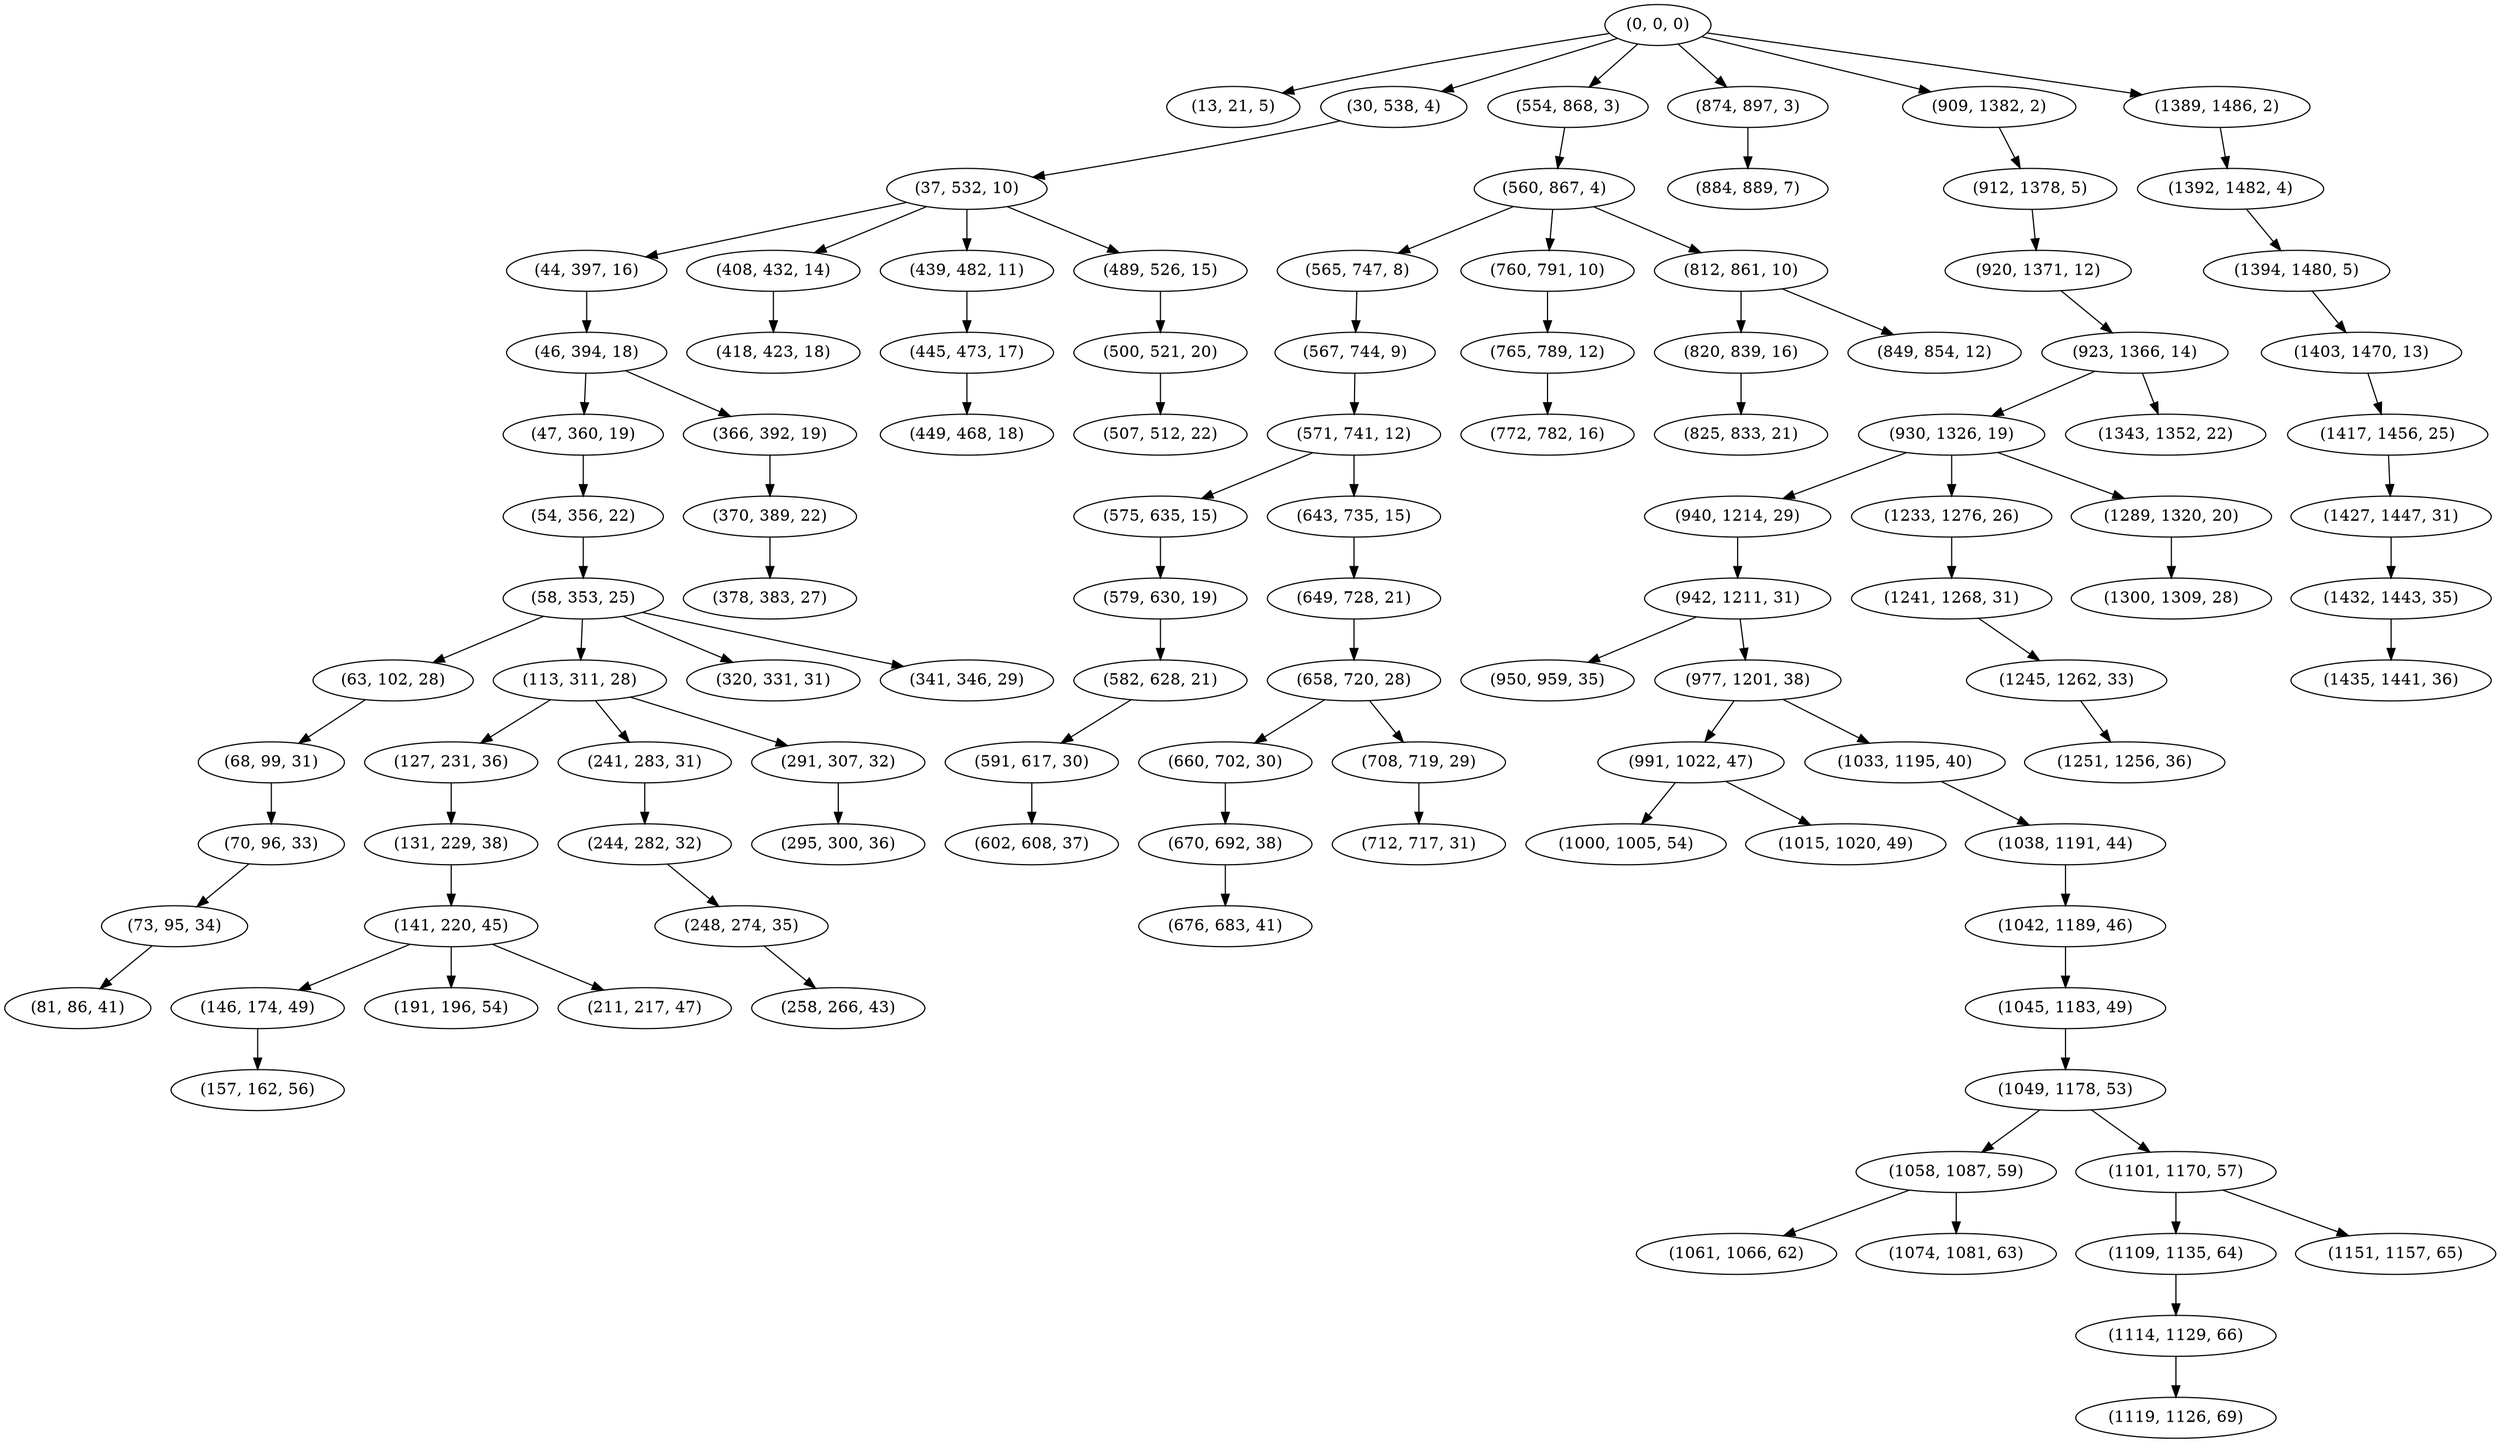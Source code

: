 digraph tree {
    "(0, 0, 0)";
    "(13, 21, 5)";
    "(30, 538, 4)";
    "(37, 532, 10)";
    "(44, 397, 16)";
    "(46, 394, 18)";
    "(47, 360, 19)";
    "(54, 356, 22)";
    "(58, 353, 25)";
    "(63, 102, 28)";
    "(68, 99, 31)";
    "(70, 96, 33)";
    "(73, 95, 34)";
    "(81, 86, 41)";
    "(113, 311, 28)";
    "(127, 231, 36)";
    "(131, 229, 38)";
    "(141, 220, 45)";
    "(146, 174, 49)";
    "(157, 162, 56)";
    "(191, 196, 54)";
    "(211, 217, 47)";
    "(241, 283, 31)";
    "(244, 282, 32)";
    "(248, 274, 35)";
    "(258, 266, 43)";
    "(291, 307, 32)";
    "(295, 300, 36)";
    "(320, 331, 31)";
    "(341, 346, 29)";
    "(366, 392, 19)";
    "(370, 389, 22)";
    "(378, 383, 27)";
    "(408, 432, 14)";
    "(418, 423, 18)";
    "(439, 482, 11)";
    "(445, 473, 17)";
    "(449, 468, 18)";
    "(489, 526, 15)";
    "(500, 521, 20)";
    "(507, 512, 22)";
    "(554, 868, 3)";
    "(560, 867, 4)";
    "(565, 747, 8)";
    "(567, 744, 9)";
    "(571, 741, 12)";
    "(575, 635, 15)";
    "(579, 630, 19)";
    "(582, 628, 21)";
    "(591, 617, 30)";
    "(602, 608, 37)";
    "(643, 735, 15)";
    "(649, 728, 21)";
    "(658, 720, 28)";
    "(660, 702, 30)";
    "(670, 692, 38)";
    "(676, 683, 41)";
    "(708, 719, 29)";
    "(712, 717, 31)";
    "(760, 791, 10)";
    "(765, 789, 12)";
    "(772, 782, 16)";
    "(812, 861, 10)";
    "(820, 839, 16)";
    "(825, 833, 21)";
    "(849, 854, 12)";
    "(874, 897, 3)";
    "(884, 889, 7)";
    "(909, 1382, 2)";
    "(912, 1378, 5)";
    "(920, 1371, 12)";
    "(923, 1366, 14)";
    "(930, 1326, 19)";
    "(940, 1214, 29)";
    "(942, 1211, 31)";
    "(950, 959, 35)";
    "(977, 1201, 38)";
    "(991, 1022, 47)";
    "(1000, 1005, 54)";
    "(1015, 1020, 49)";
    "(1033, 1195, 40)";
    "(1038, 1191, 44)";
    "(1042, 1189, 46)";
    "(1045, 1183, 49)";
    "(1049, 1178, 53)";
    "(1058, 1087, 59)";
    "(1061, 1066, 62)";
    "(1074, 1081, 63)";
    "(1101, 1170, 57)";
    "(1109, 1135, 64)";
    "(1114, 1129, 66)";
    "(1119, 1126, 69)";
    "(1151, 1157, 65)";
    "(1233, 1276, 26)";
    "(1241, 1268, 31)";
    "(1245, 1262, 33)";
    "(1251, 1256, 36)";
    "(1289, 1320, 20)";
    "(1300, 1309, 28)";
    "(1343, 1352, 22)";
    "(1389, 1486, 2)";
    "(1392, 1482, 4)";
    "(1394, 1480, 5)";
    "(1403, 1470, 13)";
    "(1417, 1456, 25)";
    "(1427, 1447, 31)";
    "(1432, 1443, 35)";
    "(1435, 1441, 36)";
    "(0, 0, 0)" -> "(13, 21, 5)";
    "(0, 0, 0)" -> "(30, 538, 4)";
    "(0, 0, 0)" -> "(554, 868, 3)";
    "(0, 0, 0)" -> "(874, 897, 3)";
    "(0, 0, 0)" -> "(909, 1382, 2)";
    "(0, 0, 0)" -> "(1389, 1486, 2)";
    "(30, 538, 4)" -> "(37, 532, 10)";
    "(37, 532, 10)" -> "(44, 397, 16)";
    "(37, 532, 10)" -> "(408, 432, 14)";
    "(37, 532, 10)" -> "(439, 482, 11)";
    "(37, 532, 10)" -> "(489, 526, 15)";
    "(44, 397, 16)" -> "(46, 394, 18)";
    "(46, 394, 18)" -> "(47, 360, 19)";
    "(46, 394, 18)" -> "(366, 392, 19)";
    "(47, 360, 19)" -> "(54, 356, 22)";
    "(54, 356, 22)" -> "(58, 353, 25)";
    "(58, 353, 25)" -> "(63, 102, 28)";
    "(58, 353, 25)" -> "(113, 311, 28)";
    "(58, 353, 25)" -> "(320, 331, 31)";
    "(58, 353, 25)" -> "(341, 346, 29)";
    "(63, 102, 28)" -> "(68, 99, 31)";
    "(68, 99, 31)" -> "(70, 96, 33)";
    "(70, 96, 33)" -> "(73, 95, 34)";
    "(73, 95, 34)" -> "(81, 86, 41)";
    "(113, 311, 28)" -> "(127, 231, 36)";
    "(113, 311, 28)" -> "(241, 283, 31)";
    "(113, 311, 28)" -> "(291, 307, 32)";
    "(127, 231, 36)" -> "(131, 229, 38)";
    "(131, 229, 38)" -> "(141, 220, 45)";
    "(141, 220, 45)" -> "(146, 174, 49)";
    "(141, 220, 45)" -> "(191, 196, 54)";
    "(141, 220, 45)" -> "(211, 217, 47)";
    "(146, 174, 49)" -> "(157, 162, 56)";
    "(241, 283, 31)" -> "(244, 282, 32)";
    "(244, 282, 32)" -> "(248, 274, 35)";
    "(248, 274, 35)" -> "(258, 266, 43)";
    "(291, 307, 32)" -> "(295, 300, 36)";
    "(366, 392, 19)" -> "(370, 389, 22)";
    "(370, 389, 22)" -> "(378, 383, 27)";
    "(408, 432, 14)" -> "(418, 423, 18)";
    "(439, 482, 11)" -> "(445, 473, 17)";
    "(445, 473, 17)" -> "(449, 468, 18)";
    "(489, 526, 15)" -> "(500, 521, 20)";
    "(500, 521, 20)" -> "(507, 512, 22)";
    "(554, 868, 3)" -> "(560, 867, 4)";
    "(560, 867, 4)" -> "(565, 747, 8)";
    "(560, 867, 4)" -> "(760, 791, 10)";
    "(560, 867, 4)" -> "(812, 861, 10)";
    "(565, 747, 8)" -> "(567, 744, 9)";
    "(567, 744, 9)" -> "(571, 741, 12)";
    "(571, 741, 12)" -> "(575, 635, 15)";
    "(571, 741, 12)" -> "(643, 735, 15)";
    "(575, 635, 15)" -> "(579, 630, 19)";
    "(579, 630, 19)" -> "(582, 628, 21)";
    "(582, 628, 21)" -> "(591, 617, 30)";
    "(591, 617, 30)" -> "(602, 608, 37)";
    "(643, 735, 15)" -> "(649, 728, 21)";
    "(649, 728, 21)" -> "(658, 720, 28)";
    "(658, 720, 28)" -> "(660, 702, 30)";
    "(658, 720, 28)" -> "(708, 719, 29)";
    "(660, 702, 30)" -> "(670, 692, 38)";
    "(670, 692, 38)" -> "(676, 683, 41)";
    "(708, 719, 29)" -> "(712, 717, 31)";
    "(760, 791, 10)" -> "(765, 789, 12)";
    "(765, 789, 12)" -> "(772, 782, 16)";
    "(812, 861, 10)" -> "(820, 839, 16)";
    "(812, 861, 10)" -> "(849, 854, 12)";
    "(820, 839, 16)" -> "(825, 833, 21)";
    "(874, 897, 3)" -> "(884, 889, 7)";
    "(909, 1382, 2)" -> "(912, 1378, 5)";
    "(912, 1378, 5)" -> "(920, 1371, 12)";
    "(920, 1371, 12)" -> "(923, 1366, 14)";
    "(923, 1366, 14)" -> "(930, 1326, 19)";
    "(923, 1366, 14)" -> "(1343, 1352, 22)";
    "(930, 1326, 19)" -> "(940, 1214, 29)";
    "(930, 1326, 19)" -> "(1233, 1276, 26)";
    "(930, 1326, 19)" -> "(1289, 1320, 20)";
    "(940, 1214, 29)" -> "(942, 1211, 31)";
    "(942, 1211, 31)" -> "(950, 959, 35)";
    "(942, 1211, 31)" -> "(977, 1201, 38)";
    "(977, 1201, 38)" -> "(991, 1022, 47)";
    "(977, 1201, 38)" -> "(1033, 1195, 40)";
    "(991, 1022, 47)" -> "(1000, 1005, 54)";
    "(991, 1022, 47)" -> "(1015, 1020, 49)";
    "(1033, 1195, 40)" -> "(1038, 1191, 44)";
    "(1038, 1191, 44)" -> "(1042, 1189, 46)";
    "(1042, 1189, 46)" -> "(1045, 1183, 49)";
    "(1045, 1183, 49)" -> "(1049, 1178, 53)";
    "(1049, 1178, 53)" -> "(1058, 1087, 59)";
    "(1049, 1178, 53)" -> "(1101, 1170, 57)";
    "(1058, 1087, 59)" -> "(1061, 1066, 62)";
    "(1058, 1087, 59)" -> "(1074, 1081, 63)";
    "(1101, 1170, 57)" -> "(1109, 1135, 64)";
    "(1101, 1170, 57)" -> "(1151, 1157, 65)";
    "(1109, 1135, 64)" -> "(1114, 1129, 66)";
    "(1114, 1129, 66)" -> "(1119, 1126, 69)";
    "(1233, 1276, 26)" -> "(1241, 1268, 31)";
    "(1241, 1268, 31)" -> "(1245, 1262, 33)";
    "(1245, 1262, 33)" -> "(1251, 1256, 36)";
    "(1289, 1320, 20)" -> "(1300, 1309, 28)";
    "(1389, 1486, 2)" -> "(1392, 1482, 4)";
    "(1392, 1482, 4)" -> "(1394, 1480, 5)";
    "(1394, 1480, 5)" -> "(1403, 1470, 13)";
    "(1403, 1470, 13)" -> "(1417, 1456, 25)";
    "(1417, 1456, 25)" -> "(1427, 1447, 31)";
    "(1427, 1447, 31)" -> "(1432, 1443, 35)";
    "(1432, 1443, 35)" -> "(1435, 1441, 36)";
}
